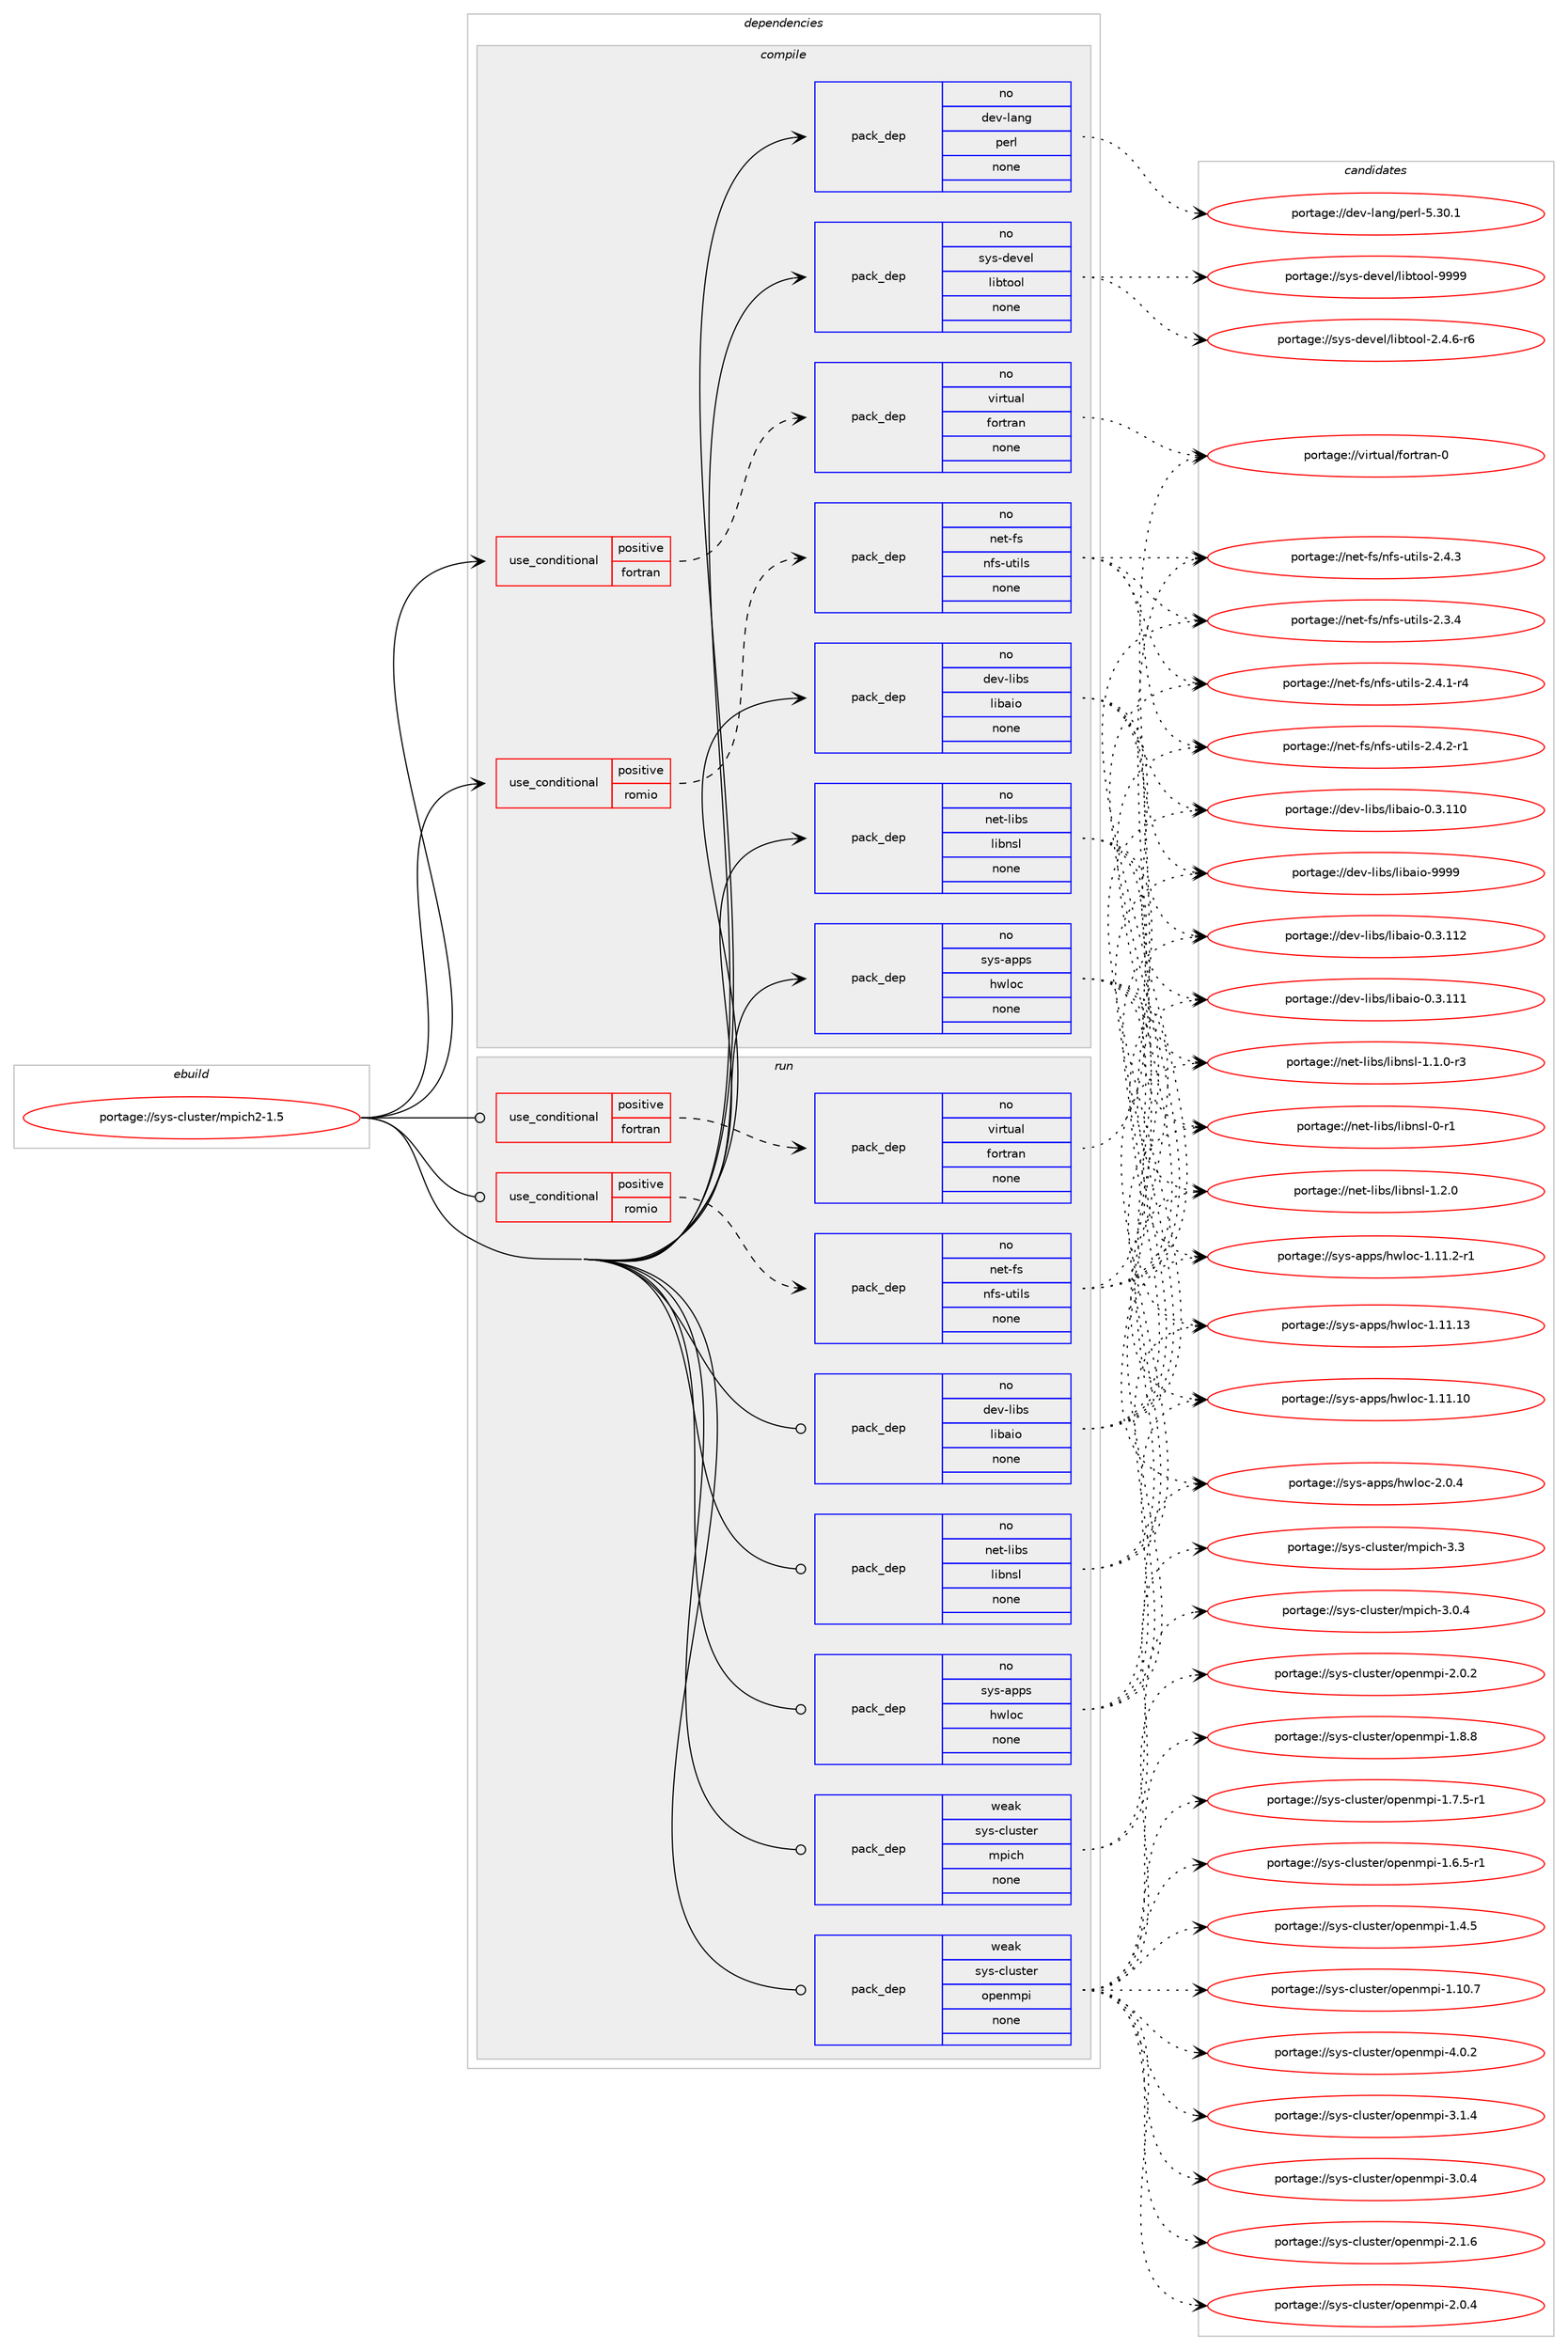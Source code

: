 digraph prolog {

# *************
# Graph options
# *************

newrank=true;
concentrate=true;
compound=true;
graph [rankdir=LR,fontname=Helvetica,fontsize=10,ranksep=1.5];#, ranksep=2.5, nodesep=0.2];
edge  [arrowhead=vee];
node  [fontname=Helvetica,fontsize=10];

# **********
# The ebuild
# **********

subgraph cluster_leftcol {
color=gray;
rank=same;
label=<<i>ebuild</i>>;
id [label="portage://sys-cluster/mpich2-1.5", color=red, width=4, href="../sys-cluster/mpich2-1.5.svg"];
}

# ****************
# The dependencies
# ****************

subgraph cluster_midcol {
color=gray;
label=<<i>dependencies</i>>;
subgraph cluster_compile {
fillcolor="#eeeeee";
style=filled;
label=<<i>compile</i>>;
subgraph cond4432 {
dependency26216 [label=<<TABLE BORDER="0" CELLBORDER="1" CELLSPACING="0" CELLPADDING="4"><TR><TD ROWSPAN="3" CELLPADDING="10">use_conditional</TD></TR><TR><TD>positive</TD></TR><TR><TD>fortran</TD></TR></TABLE>>, shape=none, color=red];
subgraph pack21137 {
dependency26217 [label=<<TABLE BORDER="0" CELLBORDER="1" CELLSPACING="0" CELLPADDING="4" WIDTH="220"><TR><TD ROWSPAN="6" CELLPADDING="30">pack_dep</TD></TR><TR><TD WIDTH="110">no</TD></TR><TR><TD>virtual</TD></TR><TR><TD>fortran</TD></TR><TR><TD>none</TD></TR><TR><TD></TD></TR></TABLE>>, shape=none, color=blue];
}
dependency26216:e -> dependency26217:w [weight=20,style="dashed",arrowhead="vee"];
}
id:e -> dependency26216:w [weight=20,style="solid",arrowhead="vee"];
subgraph cond4433 {
dependency26218 [label=<<TABLE BORDER="0" CELLBORDER="1" CELLSPACING="0" CELLPADDING="4"><TR><TD ROWSPAN="3" CELLPADDING="10">use_conditional</TD></TR><TR><TD>positive</TD></TR><TR><TD>romio</TD></TR></TABLE>>, shape=none, color=red];
subgraph pack21138 {
dependency26219 [label=<<TABLE BORDER="0" CELLBORDER="1" CELLSPACING="0" CELLPADDING="4" WIDTH="220"><TR><TD ROWSPAN="6" CELLPADDING="30">pack_dep</TD></TR><TR><TD WIDTH="110">no</TD></TR><TR><TD>net-fs</TD></TR><TR><TD>nfs-utils</TD></TR><TR><TD>none</TD></TR><TR><TD></TD></TR></TABLE>>, shape=none, color=blue];
}
dependency26218:e -> dependency26219:w [weight=20,style="dashed",arrowhead="vee"];
}
id:e -> dependency26218:w [weight=20,style="solid",arrowhead="vee"];
subgraph pack21139 {
dependency26220 [label=<<TABLE BORDER="0" CELLBORDER="1" CELLSPACING="0" CELLPADDING="4" WIDTH="220"><TR><TD ROWSPAN="6" CELLPADDING="30">pack_dep</TD></TR><TR><TD WIDTH="110">no</TD></TR><TR><TD>dev-lang</TD></TR><TR><TD>perl</TD></TR><TR><TD>none</TD></TR><TR><TD></TD></TR></TABLE>>, shape=none, color=blue];
}
id:e -> dependency26220:w [weight=20,style="solid",arrowhead="vee"];
subgraph pack21140 {
dependency26221 [label=<<TABLE BORDER="0" CELLBORDER="1" CELLSPACING="0" CELLPADDING="4" WIDTH="220"><TR><TD ROWSPAN="6" CELLPADDING="30">pack_dep</TD></TR><TR><TD WIDTH="110">no</TD></TR><TR><TD>dev-libs</TD></TR><TR><TD>libaio</TD></TR><TR><TD>none</TD></TR><TR><TD></TD></TR></TABLE>>, shape=none, color=blue];
}
id:e -> dependency26221:w [weight=20,style="solid",arrowhead="vee"];
subgraph pack21141 {
dependency26222 [label=<<TABLE BORDER="0" CELLBORDER="1" CELLSPACING="0" CELLPADDING="4" WIDTH="220"><TR><TD ROWSPAN="6" CELLPADDING="30">pack_dep</TD></TR><TR><TD WIDTH="110">no</TD></TR><TR><TD>net-libs</TD></TR><TR><TD>libnsl</TD></TR><TR><TD>none</TD></TR><TR><TD></TD></TR></TABLE>>, shape=none, color=blue];
}
id:e -> dependency26222:w [weight=20,style="solid",arrowhead="vee"];
subgraph pack21142 {
dependency26223 [label=<<TABLE BORDER="0" CELLBORDER="1" CELLSPACING="0" CELLPADDING="4" WIDTH="220"><TR><TD ROWSPAN="6" CELLPADDING="30">pack_dep</TD></TR><TR><TD WIDTH="110">no</TD></TR><TR><TD>sys-apps</TD></TR><TR><TD>hwloc</TD></TR><TR><TD>none</TD></TR><TR><TD></TD></TR></TABLE>>, shape=none, color=blue];
}
id:e -> dependency26223:w [weight=20,style="solid",arrowhead="vee"];
subgraph pack21143 {
dependency26224 [label=<<TABLE BORDER="0" CELLBORDER="1" CELLSPACING="0" CELLPADDING="4" WIDTH="220"><TR><TD ROWSPAN="6" CELLPADDING="30">pack_dep</TD></TR><TR><TD WIDTH="110">no</TD></TR><TR><TD>sys-devel</TD></TR><TR><TD>libtool</TD></TR><TR><TD>none</TD></TR><TR><TD></TD></TR></TABLE>>, shape=none, color=blue];
}
id:e -> dependency26224:w [weight=20,style="solid",arrowhead="vee"];
}
subgraph cluster_compileandrun {
fillcolor="#eeeeee";
style=filled;
label=<<i>compile and run</i>>;
}
subgraph cluster_run {
fillcolor="#eeeeee";
style=filled;
label=<<i>run</i>>;
subgraph cond4434 {
dependency26225 [label=<<TABLE BORDER="0" CELLBORDER="1" CELLSPACING="0" CELLPADDING="4"><TR><TD ROWSPAN="3" CELLPADDING="10">use_conditional</TD></TR><TR><TD>positive</TD></TR><TR><TD>fortran</TD></TR></TABLE>>, shape=none, color=red];
subgraph pack21144 {
dependency26226 [label=<<TABLE BORDER="0" CELLBORDER="1" CELLSPACING="0" CELLPADDING="4" WIDTH="220"><TR><TD ROWSPAN="6" CELLPADDING="30">pack_dep</TD></TR><TR><TD WIDTH="110">no</TD></TR><TR><TD>virtual</TD></TR><TR><TD>fortran</TD></TR><TR><TD>none</TD></TR><TR><TD></TD></TR></TABLE>>, shape=none, color=blue];
}
dependency26225:e -> dependency26226:w [weight=20,style="dashed",arrowhead="vee"];
}
id:e -> dependency26225:w [weight=20,style="solid",arrowhead="odot"];
subgraph cond4435 {
dependency26227 [label=<<TABLE BORDER="0" CELLBORDER="1" CELLSPACING="0" CELLPADDING="4"><TR><TD ROWSPAN="3" CELLPADDING="10">use_conditional</TD></TR><TR><TD>positive</TD></TR><TR><TD>romio</TD></TR></TABLE>>, shape=none, color=red];
subgraph pack21145 {
dependency26228 [label=<<TABLE BORDER="0" CELLBORDER="1" CELLSPACING="0" CELLPADDING="4" WIDTH="220"><TR><TD ROWSPAN="6" CELLPADDING="30">pack_dep</TD></TR><TR><TD WIDTH="110">no</TD></TR><TR><TD>net-fs</TD></TR><TR><TD>nfs-utils</TD></TR><TR><TD>none</TD></TR><TR><TD></TD></TR></TABLE>>, shape=none, color=blue];
}
dependency26227:e -> dependency26228:w [weight=20,style="dashed",arrowhead="vee"];
}
id:e -> dependency26227:w [weight=20,style="solid",arrowhead="odot"];
subgraph pack21146 {
dependency26229 [label=<<TABLE BORDER="0" CELLBORDER="1" CELLSPACING="0" CELLPADDING="4" WIDTH="220"><TR><TD ROWSPAN="6" CELLPADDING="30">pack_dep</TD></TR><TR><TD WIDTH="110">no</TD></TR><TR><TD>dev-libs</TD></TR><TR><TD>libaio</TD></TR><TR><TD>none</TD></TR><TR><TD></TD></TR></TABLE>>, shape=none, color=blue];
}
id:e -> dependency26229:w [weight=20,style="solid",arrowhead="odot"];
subgraph pack21147 {
dependency26230 [label=<<TABLE BORDER="0" CELLBORDER="1" CELLSPACING="0" CELLPADDING="4" WIDTH="220"><TR><TD ROWSPAN="6" CELLPADDING="30">pack_dep</TD></TR><TR><TD WIDTH="110">no</TD></TR><TR><TD>net-libs</TD></TR><TR><TD>libnsl</TD></TR><TR><TD>none</TD></TR><TR><TD></TD></TR></TABLE>>, shape=none, color=blue];
}
id:e -> dependency26230:w [weight=20,style="solid",arrowhead="odot"];
subgraph pack21148 {
dependency26231 [label=<<TABLE BORDER="0" CELLBORDER="1" CELLSPACING="0" CELLPADDING="4" WIDTH="220"><TR><TD ROWSPAN="6" CELLPADDING="30">pack_dep</TD></TR><TR><TD WIDTH="110">no</TD></TR><TR><TD>sys-apps</TD></TR><TR><TD>hwloc</TD></TR><TR><TD>none</TD></TR><TR><TD></TD></TR></TABLE>>, shape=none, color=blue];
}
id:e -> dependency26231:w [weight=20,style="solid",arrowhead="odot"];
subgraph pack21149 {
dependency26232 [label=<<TABLE BORDER="0" CELLBORDER="1" CELLSPACING="0" CELLPADDING="4" WIDTH="220"><TR><TD ROWSPAN="6" CELLPADDING="30">pack_dep</TD></TR><TR><TD WIDTH="110">weak</TD></TR><TR><TD>sys-cluster</TD></TR><TR><TD>mpich</TD></TR><TR><TD>none</TD></TR><TR><TD></TD></TR></TABLE>>, shape=none, color=blue];
}
id:e -> dependency26232:w [weight=20,style="solid",arrowhead="odot"];
subgraph pack21150 {
dependency26233 [label=<<TABLE BORDER="0" CELLBORDER="1" CELLSPACING="0" CELLPADDING="4" WIDTH="220"><TR><TD ROWSPAN="6" CELLPADDING="30">pack_dep</TD></TR><TR><TD WIDTH="110">weak</TD></TR><TR><TD>sys-cluster</TD></TR><TR><TD>openmpi</TD></TR><TR><TD>none</TD></TR><TR><TD></TD></TR></TABLE>>, shape=none, color=blue];
}
id:e -> dependency26233:w [weight=20,style="solid",arrowhead="odot"];
}
}

# **************
# The candidates
# **************

subgraph cluster_choices {
rank=same;
color=gray;
label=<<i>candidates</i>>;

subgraph choice21137 {
color=black;
nodesep=1;
choice1181051141161179710847102111114116114971104548 [label="portage://virtual/fortran-0", color=red, width=4,href="../virtual/fortran-0.svg"];
dependency26217:e -> choice1181051141161179710847102111114116114971104548:w [style=dotted,weight="100"];
}
subgraph choice21138 {
color=black;
nodesep=1;
choice110101116451021154711010211545117116105108115455046524651 [label="portage://net-fs/nfs-utils-2.4.3", color=red, width=4,href="../net-fs/nfs-utils-2.4.3.svg"];
choice1101011164510211547110102115451171161051081154550465246504511449 [label="portage://net-fs/nfs-utils-2.4.2-r1", color=red, width=4,href="../net-fs/nfs-utils-2.4.2-r1.svg"];
choice1101011164510211547110102115451171161051081154550465246494511452 [label="portage://net-fs/nfs-utils-2.4.1-r4", color=red, width=4,href="../net-fs/nfs-utils-2.4.1-r4.svg"];
choice110101116451021154711010211545117116105108115455046514652 [label="portage://net-fs/nfs-utils-2.3.4", color=red, width=4,href="../net-fs/nfs-utils-2.3.4.svg"];
dependency26219:e -> choice110101116451021154711010211545117116105108115455046524651:w [style=dotted,weight="100"];
dependency26219:e -> choice1101011164510211547110102115451171161051081154550465246504511449:w [style=dotted,weight="100"];
dependency26219:e -> choice1101011164510211547110102115451171161051081154550465246494511452:w [style=dotted,weight="100"];
dependency26219:e -> choice110101116451021154711010211545117116105108115455046514652:w [style=dotted,weight="100"];
}
subgraph choice21139 {
color=black;
nodesep=1;
choice10010111845108971101034711210111410845534651484649 [label="portage://dev-lang/perl-5.30.1", color=red, width=4,href="../dev-lang/perl-5.30.1.svg"];
dependency26220:e -> choice10010111845108971101034711210111410845534651484649:w [style=dotted,weight="100"];
}
subgraph choice21140 {
color=black;
nodesep=1;
choice10010111845108105981154710810598971051114557575757 [label="portage://dev-libs/libaio-9999", color=red, width=4,href="../dev-libs/libaio-9999.svg"];
choice10010111845108105981154710810598971051114548465146494950 [label="portage://dev-libs/libaio-0.3.112", color=red, width=4,href="../dev-libs/libaio-0.3.112.svg"];
choice10010111845108105981154710810598971051114548465146494949 [label="portage://dev-libs/libaio-0.3.111", color=red, width=4,href="../dev-libs/libaio-0.3.111.svg"];
choice10010111845108105981154710810598971051114548465146494948 [label="portage://dev-libs/libaio-0.3.110", color=red, width=4,href="../dev-libs/libaio-0.3.110.svg"];
dependency26221:e -> choice10010111845108105981154710810598971051114557575757:w [style=dotted,weight="100"];
dependency26221:e -> choice10010111845108105981154710810598971051114548465146494950:w [style=dotted,weight="100"];
dependency26221:e -> choice10010111845108105981154710810598971051114548465146494949:w [style=dotted,weight="100"];
dependency26221:e -> choice10010111845108105981154710810598971051114548465146494948:w [style=dotted,weight="100"];
}
subgraph choice21141 {
color=black;
nodesep=1;
choice11010111645108105981154710810598110115108454946504648 [label="portage://net-libs/libnsl-1.2.0", color=red, width=4,href="../net-libs/libnsl-1.2.0.svg"];
choice110101116451081059811547108105981101151084549464946484511451 [label="portage://net-libs/libnsl-1.1.0-r3", color=red, width=4,href="../net-libs/libnsl-1.1.0-r3.svg"];
choice1101011164510810598115471081059811011510845484511449 [label="portage://net-libs/libnsl-0-r1", color=red, width=4,href="../net-libs/libnsl-0-r1.svg"];
dependency26222:e -> choice11010111645108105981154710810598110115108454946504648:w [style=dotted,weight="100"];
dependency26222:e -> choice110101116451081059811547108105981101151084549464946484511451:w [style=dotted,weight="100"];
dependency26222:e -> choice1101011164510810598115471081059811011510845484511449:w [style=dotted,weight="100"];
}
subgraph choice21142 {
color=black;
nodesep=1;
choice11512111545971121121154710411910811199455046484652 [label="portage://sys-apps/hwloc-2.0.4", color=red, width=4,href="../sys-apps/hwloc-2.0.4.svg"];
choice11512111545971121121154710411910811199454946494946504511449 [label="portage://sys-apps/hwloc-1.11.2-r1", color=red, width=4,href="../sys-apps/hwloc-1.11.2-r1.svg"];
choice115121115459711211211547104119108111994549464949464951 [label="portage://sys-apps/hwloc-1.11.13", color=red, width=4,href="../sys-apps/hwloc-1.11.13.svg"];
choice115121115459711211211547104119108111994549464949464948 [label="portage://sys-apps/hwloc-1.11.10", color=red, width=4,href="../sys-apps/hwloc-1.11.10.svg"];
dependency26223:e -> choice11512111545971121121154710411910811199455046484652:w [style=dotted,weight="100"];
dependency26223:e -> choice11512111545971121121154710411910811199454946494946504511449:w [style=dotted,weight="100"];
dependency26223:e -> choice115121115459711211211547104119108111994549464949464951:w [style=dotted,weight="100"];
dependency26223:e -> choice115121115459711211211547104119108111994549464949464948:w [style=dotted,weight="100"];
}
subgraph choice21143 {
color=black;
nodesep=1;
choice1151211154510010111810110847108105981161111111084557575757 [label="portage://sys-devel/libtool-9999", color=red, width=4,href="../sys-devel/libtool-9999.svg"];
choice1151211154510010111810110847108105981161111111084550465246544511454 [label="portage://sys-devel/libtool-2.4.6-r6", color=red, width=4,href="../sys-devel/libtool-2.4.6-r6.svg"];
dependency26224:e -> choice1151211154510010111810110847108105981161111111084557575757:w [style=dotted,weight="100"];
dependency26224:e -> choice1151211154510010111810110847108105981161111111084550465246544511454:w [style=dotted,weight="100"];
}
subgraph choice21144 {
color=black;
nodesep=1;
choice1181051141161179710847102111114116114971104548 [label="portage://virtual/fortran-0", color=red, width=4,href="../virtual/fortran-0.svg"];
dependency26226:e -> choice1181051141161179710847102111114116114971104548:w [style=dotted,weight="100"];
}
subgraph choice21145 {
color=black;
nodesep=1;
choice110101116451021154711010211545117116105108115455046524651 [label="portage://net-fs/nfs-utils-2.4.3", color=red, width=4,href="../net-fs/nfs-utils-2.4.3.svg"];
choice1101011164510211547110102115451171161051081154550465246504511449 [label="portage://net-fs/nfs-utils-2.4.2-r1", color=red, width=4,href="../net-fs/nfs-utils-2.4.2-r1.svg"];
choice1101011164510211547110102115451171161051081154550465246494511452 [label="portage://net-fs/nfs-utils-2.4.1-r4", color=red, width=4,href="../net-fs/nfs-utils-2.4.1-r4.svg"];
choice110101116451021154711010211545117116105108115455046514652 [label="portage://net-fs/nfs-utils-2.3.4", color=red, width=4,href="../net-fs/nfs-utils-2.3.4.svg"];
dependency26228:e -> choice110101116451021154711010211545117116105108115455046524651:w [style=dotted,weight="100"];
dependency26228:e -> choice1101011164510211547110102115451171161051081154550465246504511449:w [style=dotted,weight="100"];
dependency26228:e -> choice1101011164510211547110102115451171161051081154550465246494511452:w [style=dotted,weight="100"];
dependency26228:e -> choice110101116451021154711010211545117116105108115455046514652:w [style=dotted,weight="100"];
}
subgraph choice21146 {
color=black;
nodesep=1;
choice10010111845108105981154710810598971051114557575757 [label="portage://dev-libs/libaio-9999", color=red, width=4,href="../dev-libs/libaio-9999.svg"];
choice10010111845108105981154710810598971051114548465146494950 [label="portage://dev-libs/libaio-0.3.112", color=red, width=4,href="../dev-libs/libaio-0.3.112.svg"];
choice10010111845108105981154710810598971051114548465146494949 [label="portage://dev-libs/libaio-0.3.111", color=red, width=4,href="../dev-libs/libaio-0.3.111.svg"];
choice10010111845108105981154710810598971051114548465146494948 [label="portage://dev-libs/libaio-0.3.110", color=red, width=4,href="../dev-libs/libaio-0.3.110.svg"];
dependency26229:e -> choice10010111845108105981154710810598971051114557575757:w [style=dotted,weight="100"];
dependency26229:e -> choice10010111845108105981154710810598971051114548465146494950:w [style=dotted,weight="100"];
dependency26229:e -> choice10010111845108105981154710810598971051114548465146494949:w [style=dotted,weight="100"];
dependency26229:e -> choice10010111845108105981154710810598971051114548465146494948:w [style=dotted,weight="100"];
}
subgraph choice21147 {
color=black;
nodesep=1;
choice11010111645108105981154710810598110115108454946504648 [label="portage://net-libs/libnsl-1.2.0", color=red, width=4,href="../net-libs/libnsl-1.2.0.svg"];
choice110101116451081059811547108105981101151084549464946484511451 [label="portage://net-libs/libnsl-1.1.0-r3", color=red, width=4,href="../net-libs/libnsl-1.1.0-r3.svg"];
choice1101011164510810598115471081059811011510845484511449 [label="portage://net-libs/libnsl-0-r1", color=red, width=4,href="../net-libs/libnsl-0-r1.svg"];
dependency26230:e -> choice11010111645108105981154710810598110115108454946504648:w [style=dotted,weight="100"];
dependency26230:e -> choice110101116451081059811547108105981101151084549464946484511451:w [style=dotted,weight="100"];
dependency26230:e -> choice1101011164510810598115471081059811011510845484511449:w [style=dotted,weight="100"];
}
subgraph choice21148 {
color=black;
nodesep=1;
choice11512111545971121121154710411910811199455046484652 [label="portage://sys-apps/hwloc-2.0.4", color=red, width=4,href="../sys-apps/hwloc-2.0.4.svg"];
choice11512111545971121121154710411910811199454946494946504511449 [label="portage://sys-apps/hwloc-1.11.2-r1", color=red, width=4,href="../sys-apps/hwloc-1.11.2-r1.svg"];
choice115121115459711211211547104119108111994549464949464951 [label="portage://sys-apps/hwloc-1.11.13", color=red, width=4,href="../sys-apps/hwloc-1.11.13.svg"];
choice115121115459711211211547104119108111994549464949464948 [label="portage://sys-apps/hwloc-1.11.10", color=red, width=4,href="../sys-apps/hwloc-1.11.10.svg"];
dependency26231:e -> choice11512111545971121121154710411910811199455046484652:w [style=dotted,weight="100"];
dependency26231:e -> choice11512111545971121121154710411910811199454946494946504511449:w [style=dotted,weight="100"];
dependency26231:e -> choice115121115459711211211547104119108111994549464949464951:w [style=dotted,weight="100"];
dependency26231:e -> choice115121115459711211211547104119108111994549464949464948:w [style=dotted,weight="100"];
}
subgraph choice21149 {
color=black;
nodesep=1;
choice1151211154599108117115116101114471091121059910445514651 [label="portage://sys-cluster/mpich-3.3", color=red, width=4,href="../sys-cluster/mpich-3.3.svg"];
choice11512111545991081171151161011144710911210599104455146484652 [label="portage://sys-cluster/mpich-3.0.4", color=red, width=4,href="../sys-cluster/mpich-3.0.4.svg"];
dependency26232:e -> choice1151211154599108117115116101114471091121059910445514651:w [style=dotted,weight="100"];
dependency26232:e -> choice11512111545991081171151161011144710911210599104455146484652:w [style=dotted,weight="100"];
}
subgraph choice21150 {
color=black;
nodesep=1;
choice115121115459910811711511610111447111112101110109112105455246484650 [label="portage://sys-cluster/openmpi-4.0.2", color=red, width=4,href="../sys-cluster/openmpi-4.0.2.svg"];
choice115121115459910811711511610111447111112101110109112105455146494652 [label="portage://sys-cluster/openmpi-3.1.4", color=red, width=4,href="../sys-cluster/openmpi-3.1.4.svg"];
choice115121115459910811711511610111447111112101110109112105455146484652 [label="portage://sys-cluster/openmpi-3.0.4", color=red, width=4,href="../sys-cluster/openmpi-3.0.4.svg"];
choice115121115459910811711511610111447111112101110109112105455046494654 [label="portage://sys-cluster/openmpi-2.1.6", color=red, width=4,href="../sys-cluster/openmpi-2.1.6.svg"];
choice115121115459910811711511610111447111112101110109112105455046484652 [label="portage://sys-cluster/openmpi-2.0.4", color=red, width=4,href="../sys-cluster/openmpi-2.0.4.svg"];
choice115121115459910811711511610111447111112101110109112105455046484650 [label="portage://sys-cluster/openmpi-2.0.2", color=red, width=4,href="../sys-cluster/openmpi-2.0.2.svg"];
choice115121115459910811711511610111447111112101110109112105454946564656 [label="portage://sys-cluster/openmpi-1.8.8", color=red, width=4,href="../sys-cluster/openmpi-1.8.8.svg"];
choice1151211154599108117115116101114471111121011101091121054549465546534511449 [label="portage://sys-cluster/openmpi-1.7.5-r1", color=red, width=4,href="../sys-cluster/openmpi-1.7.5-r1.svg"];
choice1151211154599108117115116101114471111121011101091121054549465446534511449 [label="portage://sys-cluster/openmpi-1.6.5-r1", color=red, width=4,href="../sys-cluster/openmpi-1.6.5-r1.svg"];
choice115121115459910811711511610111447111112101110109112105454946524653 [label="portage://sys-cluster/openmpi-1.4.5", color=red, width=4,href="../sys-cluster/openmpi-1.4.5.svg"];
choice11512111545991081171151161011144711111210111010911210545494649484655 [label="portage://sys-cluster/openmpi-1.10.7", color=red, width=4,href="../sys-cluster/openmpi-1.10.7.svg"];
dependency26233:e -> choice115121115459910811711511610111447111112101110109112105455246484650:w [style=dotted,weight="100"];
dependency26233:e -> choice115121115459910811711511610111447111112101110109112105455146494652:w [style=dotted,weight="100"];
dependency26233:e -> choice115121115459910811711511610111447111112101110109112105455146484652:w [style=dotted,weight="100"];
dependency26233:e -> choice115121115459910811711511610111447111112101110109112105455046494654:w [style=dotted,weight="100"];
dependency26233:e -> choice115121115459910811711511610111447111112101110109112105455046484652:w [style=dotted,weight="100"];
dependency26233:e -> choice115121115459910811711511610111447111112101110109112105455046484650:w [style=dotted,weight="100"];
dependency26233:e -> choice115121115459910811711511610111447111112101110109112105454946564656:w [style=dotted,weight="100"];
dependency26233:e -> choice1151211154599108117115116101114471111121011101091121054549465546534511449:w [style=dotted,weight="100"];
dependency26233:e -> choice1151211154599108117115116101114471111121011101091121054549465446534511449:w [style=dotted,weight="100"];
dependency26233:e -> choice115121115459910811711511610111447111112101110109112105454946524653:w [style=dotted,weight="100"];
dependency26233:e -> choice11512111545991081171151161011144711111210111010911210545494649484655:w [style=dotted,weight="100"];
}
}

}
